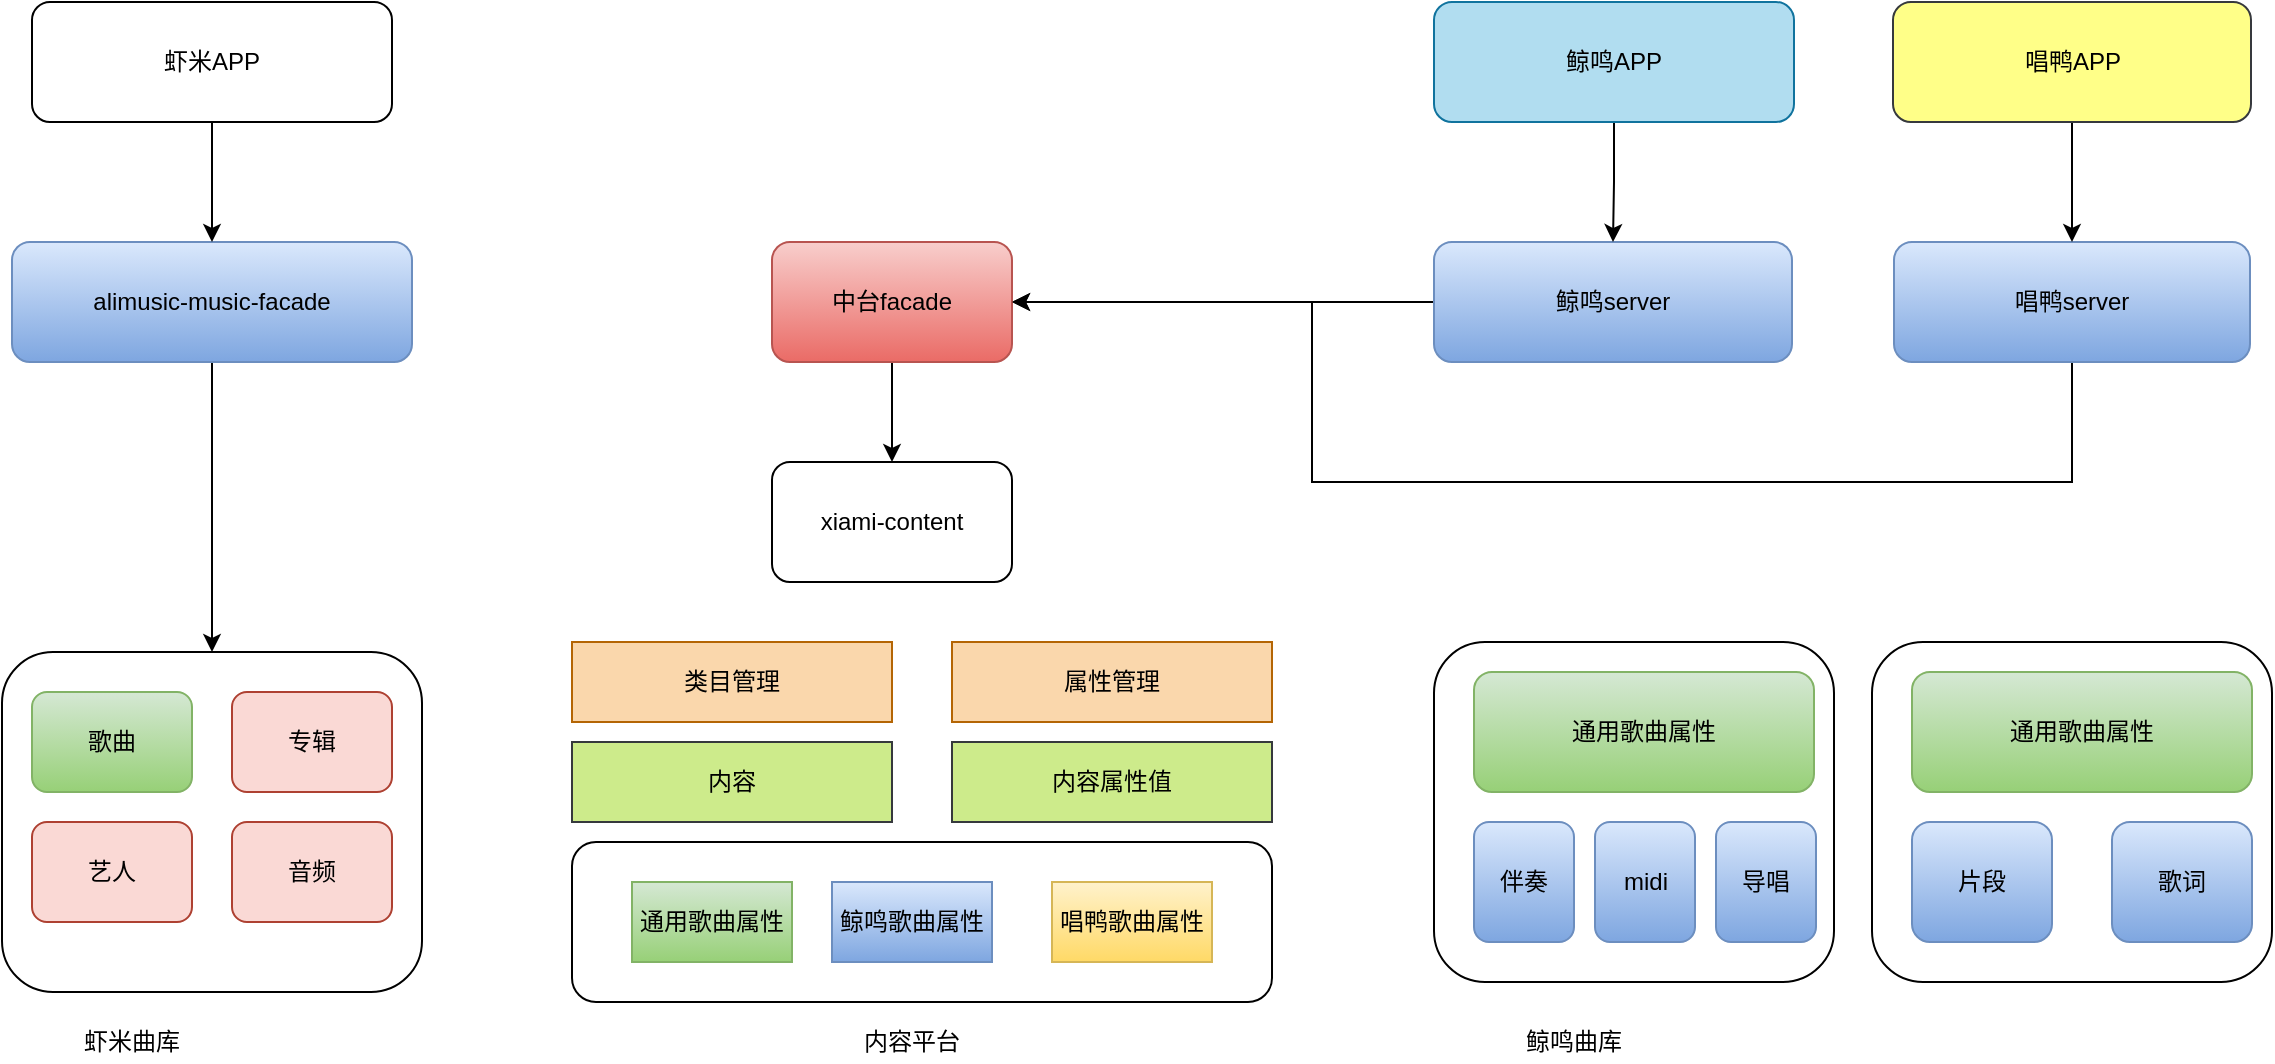 <mxfile version="10.7.6" type="github"><diagram id="cN5vWduOjFMlMKXhjfYy" name="Page-1"><mxGraphModel dx="1734" dy="512" grid="1" gridSize="10" guides="1" tooltips="1" connect="1" arrows="1" fold="1" page="1" pageScale="1" pageWidth="826" pageHeight="1169" math="0" shadow="0"><root><mxCell id="0"/><mxCell id="1" parent="0"/><mxCell id="y4XSAXkCVyxFppdFqacV-55" style="edgeStyle=orthogonalEdgeStyle;rounded=0;orthogonalLoop=1;jettySize=auto;html=1;exitX=0.5;exitY=1;exitDx=0;exitDy=0;" edge="1" parent="1" source="y4XSAXkCVyxFppdFqacV-5" target="y4XSAXkCVyxFppdFqacV-2"><mxGeometry relative="1" as="geometry"/></mxCell><mxCell id="y4XSAXkCVyxFppdFqacV-5" value="alimusic-music-facade" style="rounded=1;whiteSpace=wrap;html=1;fillColor=#dae8fc;strokeColor=#6c8ebf;gradientColor=#7ea6e0;" vertex="1" parent="1"><mxGeometry x="-40" y="120" width="200" height="60" as="geometry"/></mxCell><mxCell id="y4XSAXkCVyxFppdFqacV-6" value="xiami-content" style="rounded=1;whiteSpace=wrap;html=1;" vertex="1" parent="1"><mxGeometry x="340" y="230" width="120" height="60" as="geometry"/></mxCell><mxCell id="y4XSAXkCVyxFppdFqacV-7" value="类目管理" style="rounded=0;whiteSpace=wrap;html=1;fillColor=#fad7ac;strokeColor=#b46504;" vertex="1" parent="1"><mxGeometry x="240" y="320" width="160" height="40" as="geometry"/></mxCell><mxCell id="y4XSAXkCVyxFppdFqacV-8" value="内容属性值" style="rounded=0;whiteSpace=wrap;html=1;fillColor=#cdeb8b;strokeColor=#36393d;" vertex="1" parent="1"><mxGeometry x="430" y="370" width="160" height="40" as="geometry"/></mxCell><mxCell id="y4XSAXkCVyxFppdFqacV-9" value="内容" style="rounded=0;whiteSpace=wrap;html=1;fillColor=#cdeb8b;strokeColor=#36393d;" vertex="1" parent="1"><mxGeometry x="240" y="370" width="160" height="40" as="geometry"/></mxCell><mxCell id="y4XSAXkCVyxFppdFqacV-30" value="" style="group;fillColor=none;" vertex="1" connectable="0" parent="1"><mxGeometry x="240" y="420" width="350" height="80" as="geometry"/></mxCell><mxCell id="y4XSAXkCVyxFppdFqacV-1" value="" style="rounded=1;whiteSpace=wrap;html=1;" vertex="1" parent="y4XSAXkCVyxFppdFqacV-30"><mxGeometry width="350" height="80" as="geometry"/></mxCell><mxCell id="y4XSAXkCVyxFppdFqacV-10" value="通用歌曲属性" style="rounded=0;whiteSpace=wrap;html=1;fillColor=#d5e8d4;strokeColor=#82b366;gradientColor=#97d077;" vertex="1" parent="y4XSAXkCVyxFppdFqacV-30"><mxGeometry x="30" y="20" width="80" height="40" as="geometry"/></mxCell><mxCell id="y4XSAXkCVyxFppdFqacV-11" value="鲸鸣歌曲属性" style="rounded=0;whiteSpace=wrap;html=1;gradientColor=#7ea6e0;fillColor=#dae8fc;strokeColor=#6c8ebf;" vertex="1" parent="y4XSAXkCVyxFppdFqacV-30"><mxGeometry x="130" y="20" width="80" height="40" as="geometry"/></mxCell><mxCell id="y4XSAXkCVyxFppdFqacV-15" value="唱鸭歌曲属性" style="rounded=0;whiteSpace=wrap;html=1;gradientColor=#ffd966;fillColor=#fff2cc;strokeColor=#d6b656;" vertex="1" parent="y4XSAXkCVyxFppdFqacV-30"><mxGeometry x="240" y="20" width="80" height="40" as="geometry"/></mxCell><mxCell id="y4XSAXkCVyxFppdFqacV-31" value="" style="group" vertex="1" connectable="0" parent="1"><mxGeometry x="-45" y="325" width="210" height="170" as="geometry"/></mxCell><mxCell id="y4XSAXkCVyxFppdFqacV-2" value="" style="rounded=1;whiteSpace=wrap;html=1;" vertex="1" parent="y4XSAXkCVyxFppdFqacV-31"><mxGeometry width="210" height="170" as="geometry"/></mxCell><mxCell id="y4XSAXkCVyxFppdFqacV-18" value="歌曲" style="rounded=1;whiteSpace=wrap;html=1;gradientColor=#97d077;fillColor=#d5e8d4;strokeColor=#82b366;" vertex="1" parent="y4XSAXkCVyxFppdFqacV-31"><mxGeometry x="15" y="20" width="80" height="50" as="geometry"/></mxCell><mxCell id="y4XSAXkCVyxFppdFqacV-19" value="专辑" style="rounded=1;whiteSpace=wrap;html=1;fillColor=#fad9d5;strokeColor=#ae4132;" vertex="1" parent="y4XSAXkCVyxFppdFqacV-31"><mxGeometry x="115" y="20" width="80" height="50" as="geometry"/></mxCell><mxCell id="y4XSAXkCVyxFppdFqacV-20" value="艺人" style="rounded=1;whiteSpace=wrap;html=1;fillColor=#fad9d5;strokeColor=#ae4132;" vertex="1" parent="y4XSAXkCVyxFppdFqacV-31"><mxGeometry x="15" y="85" width="80" height="50" as="geometry"/></mxCell><mxCell id="y4XSAXkCVyxFppdFqacV-21" value="音频" style="rounded=1;whiteSpace=wrap;html=1;fillColor=#fad9d5;strokeColor=#ae4132;" vertex="1" parent="y4XSAXkCVyxFppdFqacV-31"><mxGeometry x="115" y="85" width="80" height="50" as="geometry"/></mxCell><mxCell id="y4XSAXkCVyxFppdFqacV-32" value="属性管理" style="rounded=0;whiteSpace=wrap;html=1;fillColor=#fad7ac;strokeColor=#b46504;" vertex="1" parent="1"><mxGeometry x="430" y="320" width="160" height="40" as="geometry"/></mxCell><mxCell id="y4XSAXkCVyxFppdFqacV-34" value="" style="group" vertex="1" connectable="0" parent="1"><mxGeometry x="671" y="320" width="200" height="170" as="geometry"/></mxCell><mxCell id="y4XSAXkCVyxFppdFqacV-3" value="" style="rounded=1;whiteSpace=wrap;html=1;" vertex="1" parent="y4XSAXkCVyxFppdFqacV-34"><mxGeometry width="200" height="170" as="geometry"/></mxCell><mxCell id="y4XSAXkCVyxFppdFqacV-22" value="通用歌曲属性" style="rounded=1;whiteSpace=wrap;html=1;gradientColor=#97d077;fillColor=#d5e8d4;strokeColor=#82b366;" vertex="1" parent="y4XSAXkCVyxFppdFqacV-34"><mxGeometry x="20" y="15" width="170" height="60" as="geometry"/></mxCell><mxCell id="y4XSAXkCVyxFppdFqacV-23" value="伴奏" style="rounded=1;whiteSpace=wrap;html=1;gradientColor=#7ea6e0;fillColor=#dae8fc;strokeColor=#6c8ebf;" vertex="1" parent="y4XSAXkCVyxFppdFqacV-34"><mxGeometry x="20" y="90" width="50" height="60" as="geometry"/></mxCell><mxCell id="y4XSAXkCVyxFppdFqacV-25" value="midi" style="rounded=1;whiteSpace=wrap;html=1;gradientColor=#7ea6e0;fillColor=#dae8fc;strokeColor=#6c8ebf;" vertex="1" parent="y4XSAXkCVyxFppdFqacV-34"><mxGeometry x="80.5" y="90" width="50" height="60" as="geometry"/></mxCell><mxCell id="y4XSAXkCVyxFppdFqacV-26" value="导唱" style="rounded=1;whiteSpace=wrap;html=1;gradientColor=#7ea6e0;fillColor=#dae8fc;strokeColor=#6c8ebf;" vertex="1" parent="y4XSAXkCVyxFppdFqacV-34"><mxGeometry x="141" y="90" width="50" height="60" as="geometry"/></mxCell><mxCell id="y4XSAXkCVyxFppdFqacV-36" value="虾米曲库" style="text;html=1;strokeColor=none;fillColor=none;align=center;verticalAlign=middle;whiteSpace=wrap;rounded=0;" vertex="1" parent="1"><mxGeometry x="-20" y="510" width="80" height="20" as="geometry"/></mxCell><mxCell id="y4XSAXkCVyxFppdFqacV-37" value="内容平台" style="text;html=1;strokeColor=none;fillColor=none;align=center;verticalAlign=middle;whiteSpace=wrap;rounded=0;" vertex="1" parent="1"><mxGeometry x="370" y="510" width="80" height="20" as="geometry"/></mxCell><mxCell id="y4XSAXkCVyxFppdFqacV-38" value="鲸鸣曲库" style="text;html=1;strokeColor=none;fillColor=none;align=center;verticalAlign=middle;whiteSpace=wrap;rounded=0;" vertex="1" parent="1"><mxGeometry x="700.5" y="510" width="80" height="20" as="geometry"/></mxCell><mxCell id="y4XSAXkCVyxFppdFqacV-51" style="edgeStyle=orthogonalEdgeStyle;rounded=0;orthogonalLoop=1;jettySize=auto;html=1;" edge="1" parent="1" source="y4XSAXkCVyxFppdFqacV-40" target="y4XSAXkCVyxFppdFqacV-41"><mxGeometry relative="1" as="geometry"/></mxCell><mxCell id="y4XSAXkCVyxFppdFqacV-40" value="鲸鸣server" style="rounded=1;whiteSpace=wrap;html=1;fillColor=#dae8fc;strokeColor=#6c8ebf;gradientColor=#7ea6e0;" vertex="1" parent="1"><mxGeometry x="671" y="120" width="179" height="60" as="geometry"/></mxCell><mxCell id="y4XSAXkCVyxFppdFqacV-53" style="edgeStyle=orthogonalEdgeStyle;rounded=0;orthogonalLoop=1;jettySize=auto;html=1;exitX=0.5;exitY=1;exitDx=0;exitDy=0;" edge="1" parent="1" source="y4XSAXkCVyxFppdFqacV-41" target="y4XSAXkCVyxFppdFqacV-6"><mxGeometry relative="1" as="geometry"/></mxCell><mxCell id="y4XSAXkCVyxFppdFqacV-41" value="中台facade" style="rounded=1;whiteSpace=wrap;html=1;fillColor=#f8cecc;strokeColor=#b85450;gradientColor=#ea6b66;" vertex="1" parent="1"><mxGeometry x="340" y="120" width="120" height="60" as="geometry"/></mxCell><mxCell id="y4XSAXkCVyxFppdFqacV-57" style="edgeStyle=orthogonalEdgeStyle;rounded=0;orthogonalLoop=1;jettySize=auto;html=1;exitX=0.5;exitY=1;exitDx=0;exitDy=0;" edge="1" parent="1" source="y4XSAXkCVyxFppdFqacV-42" target="y4XSAXkCVyxFppdFqacV-40"><mxGeometry relative="1" as="geometry"/></mxCell><mxCell id="y4XSAXkCVyxFppdFqacV-42" value="鲸鸣APP" style="rounded=1;whiteSpace=wrap;html=1;fillColor=#b1ddf0;strokeColor=#10739e;" vertex="1" parent="1"><mxGeometry x="671" width="180" height="60" as="geometry"/></mxCell><mxCell id="y4XSAXkCVyxFppdFqacV-52" style="edgeStyle=orthogonalEdgeStyle;rounded=0;orthogonalLoop=1;jettySize=auto;html=1;" edge="1" parent="1" source="y4XSAXkCVyxFppdFqacV-43" target="y4XSAXkCVyxFppdFqacV-41"><mxGeometry relative="1" as="geometry"><Array as="points"><mxPoint x="990" y="240"/><mxPoint x="610" y="240"/><mxPoint x="610" y="150"/></Array></mxGeometry></mxCell><mxCell id="y4XSAXkCVyxFppdFqacV-43" value="唱鸭server" style="rounded=1;whiteSpace=wrap;html=1;fillColor=#dae8fc;strokeColor=#6c8ebf;gradientColor=#7ea6e0;" vertex="1" parent="1"><mxGeometry x="901" y="120" width="178" height="60" as="geometry"/></mxCell><mxCell id="y4XSAXkCVyxFppdFqacV-58" style="edgeStyle=orthogonalEdgeStyle;rounded=0;orthogonalLoop=1;jettySize=auto;html=1;exitX=0.5;exitY=1;exitDx=0;exitDy=0;" edge="1" parent="1" source="y4XSAXkCVyxFppdFqacV-44" target="y4XSAXkCVyxFppdFqacV-43"><mxGeometry relative="1" as="geometry"/></mxCell><mxCell id="y4XSAXkCVyxFppdFqacV-44" value="唱鸭APP" style="rounded=1;whiteSpace=wrap;html=1;fillColor=#ffff88;strokeColor=#36393d;" vertex="1" parent="1"><mxGeometry x="900.5" width="179" height="60" as="geometry"/></mxCell><mxCell id="y4XSAXkCVyxFppdFqacV-45" value="" style="group" vertex="1" connectable="0" parent="1"><mxGeometry x="890" y="320" width="200" height="170" as="geometry"/></mxCell><mxCell id="y4XSAXkCVyxFppdFqacV-46" value="" style="rounded=1;whiteSpace=wrap;html=1;" vertex="1" parent="y4XSAXkCVyxFppdFqacV-45"><mxGeometry width="200" height="170" as="geometry"/></mxCell><mxCell id="y4XSAXkCVyxFppdFqacV-47" value="通用歌曲属性" style="rounded=1;whiteSpace=wrap;html=1;gradientColor=#97d077;fillColor=#d5e8d4;strokeColor=#82b366;" vertex="1" parent="y4XSAXkCVyxFppdFqacV-45"><mxGeometry x="20" y="15" width="170" height="60" as="geometry"/></mxCell><mxCell id="y4XSAXkCVyxFppdFqacV-48" value="片段" style="rounded=1;whiteSpace=wrap;html=1;gradientColor=#7ea6e0;fillColor=#dae8fc;strokeColor=#6c8ebf;" vertex="1" parent="y4XSAXkCVyxFppdFqacV-45"><mxGeometry x="20" y="90" width="70" height="60" as="geometry"/></mxCell><mxCell id="y4XSAXkCVyxFppdFqacV-49" value="歌词" style="rounded=1;whiteSpace=wrap;html=1;gradientColor=#7ea6e0;fillColor=#dae8fc;strokeColor=#6c8ebf;" vertex="1" parent="y4XSAXkCVyxFppdFqacV-45"><mxGeometry x="120" y="90" width="70" height="60" as="geometry"/></mxCell><mxCell id="y4XSAXkCVyxFppdFqacV-56" style="edgeStyle=orthogonalEdgeStyle;rounded=0;orthogonalLoop=1;jettySize=auto;html=1;exitX=0.5;exitY=1;exitDx=0;exitDy=0;entryX=0.5;entryY=0;entryDx=0;entryDy=0;" edge="1" parent="1" source="y4XSAXkCVyxFppdFqacV-54" target="y4XSAXkCVyxFppdFqacV-5"><mxGeometry relative="1" as="geometry"/></mxCell><mxCell id="y4XSAXkCVyxFppdFqacV-54" value="虾米APP" style="rounded=1;whiteSpace=wrap;html=1;" vertex="1" parent="1"><mxGeometry x="-30" width="180" height="60" as="geometry"/></mxCell></root></mxGraphModel></diagram></mxfile>